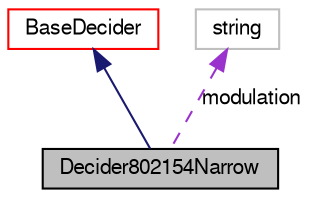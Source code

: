 digraph G
{
  edge [fontname="FreeSans",fontsize="10",labelfontname="FreeSans",labelfontsize="10"];
  node [fontname="FreeSans",fontsize="10",shape=record];
  Node1 [label="Decider802154Narrow",height=0.2,width=0.4,color="black", fillcolor="grey75", style="filled" fontcolor="black"];
  Node2 -> Node1 [dir=back,color="midnightblue",fontsize="10",style="solid",fontname="FreeSans"];
  Node2 [label="BaseDecider",height=0.2,width=0.4,color="red", fillcolor="white", style="filled",URL="$a00018.html",tooltip="Provides some base functionality for most common deciders."];
  Node3 -> Node1 [dir=back,color="darkorchid3",fontsize="10",style="dashed",label="modulation",fontname="FreeSans"];
  Node3 [label="string",height=0.2,width=0.4,color="grey75", fillcolor="white", style="filled"];
}
